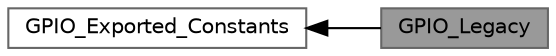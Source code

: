 digraph "GPIO_Legacy"
{
 // LATEX_PDF_SIZE
  bgcolor="transparent";
  edge [fontname=Helvetica,fontsize=10,labelfontname=Helvetica,labelfontsize=10];
  node [fontname=Helvetica,fontsize=10,shape=box,height=0.2,width=0.4];
  rankdir=LR;
  Node2 [id="Node000002",label="GPIO_Exported_Constants",height=0.2,width=0.4,color="grey40", fillcolor="white", style="filled",URL="$group___g_p_i_o___exported___constants.html",tooltip=" "];
  Node1 [id="Node000001",label="GPIO_Legacy",height=0.2,width=0.4,color="gray40", fillcolor="grey60", style="filled", fontcolor="black",tooltip=" "];
  Node2->Node1 [shape=plaintext, dir="back", style="solid"];
}
